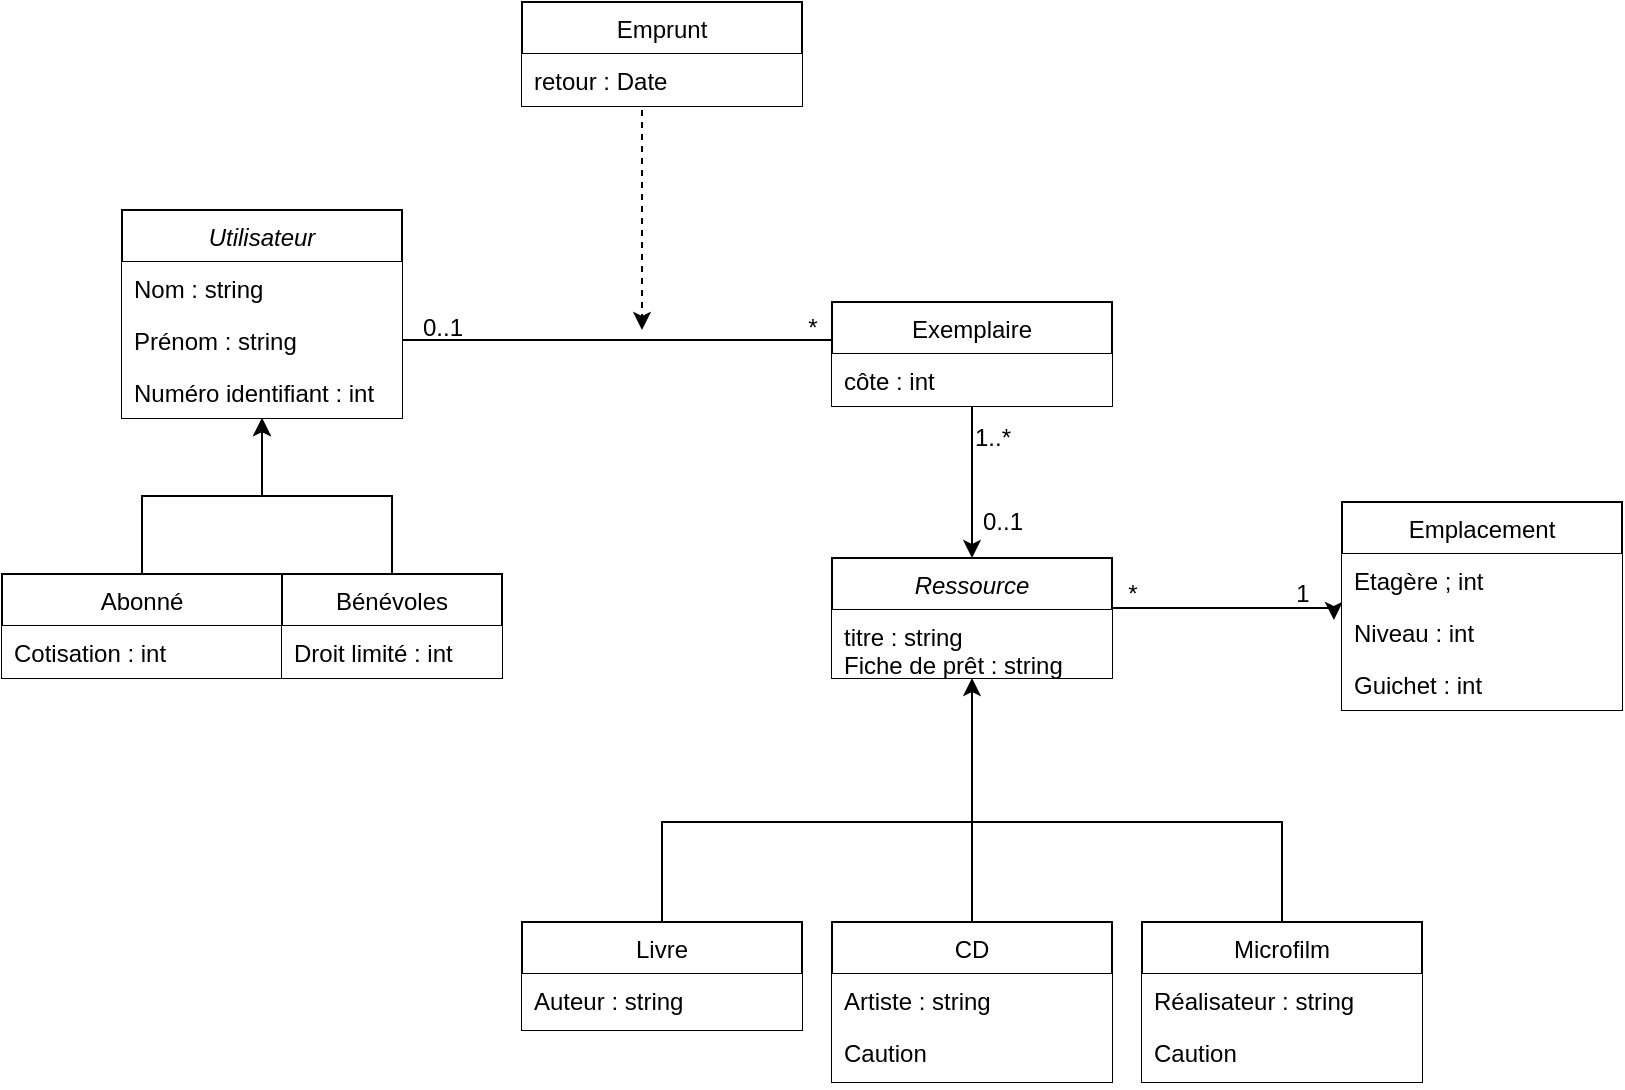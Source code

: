 <mxfile version="13.1.14" type="device"><diagram name="Page-1" id="c4acf3e9-155e-7222-9cf6-157b1a14988f"><mxGraphModel dx="1422" dy="763" grid="1" gridSize="10" guides="1" tooltips="1" connect="1" arrows="1" fold="1" page="1" pageScale="1" pageWidth="850" pageHeight="1100" background="#ffffff" math="0" shadow="0"><root><mxCell id="0"/><mxCell id="1" parent="0"/><mxCell id="MKpdYYGa3Cpa7YdlD8XG-58" style="edgeStyle=orthogonalEdgeStyle;rounded=0;orthogonalLoop=1;jettySize=auto;html=1;entryX=-0.029;entryY=0.269;entryDx=0;entryDy=0;entryPerimeter=0;endArrow=classic;endFill=1;" edge="1" parent="1" source="MKpdYYGa3Cpa7YdlD8XG-38" target="MKpdYYGa3Cpa7YdlD8XG-31"><mxGeometry relative="1" as="geometry"><Array as="points"><mxPoint x="666" y="333"/></Array></mxGeometry></mxCell><mxCell id="MKpdYYGa3Cpa7YdlD8XG-56" style="edgeStyle=orthogonalEdgeStyle;rounded=0;orthogonalLoop=1;jettySize=auto;html=1;exitX=0.5;exitY=0;exitDx=0;exitDy=0;endArrow=none;endFill=0;" edge="1" parent="1" source="MKpdYYGa3Cpa7YdlD8XG-12"><mxGeometry relative="1" as="geometry"><mxPoint x="485" y="400" as="targetPoint"/><Array as="points"><mxPoint x="485" y="400"/></Array></mxGeometry></mxCell><mxCell id="MKpdYYGa3Cpa7YdlD8XG-55" style="edgeStyle=orthogonalEdgeStyle;rounded=0;orthogonalLoop=1;jettySize=auto;html=1;exitX=0.5;exitY=0;exitDx=0;exitDy=0;entryX=0.5;entryY=1;entryDx=0;entryDy=0;" edge="1" parent="1" source="MKpdYYGa3Cpa7YdlD8XG-16" target="MKpdYYGa3Cpa7YdlD8XG-38"><mxGeometry relative="1" as="geometry"><mxPoint x="560" y="414" as="targetPoint"/><Array as="points"><mxPoint x="330" y="440"/><mxPoint x="485" y="440"/></Array></mxGeometry></mxCell><mxCell id="MKpdYYGa3Cpa7YdlD8XG-51" style="edgeStyle=orthogonalEdgeStyle;rounded=0;orthogonalLoop=1;jettySize=auto;html=1;exitX=0.5;exitY=0;exitDx=0;exitDy=0;entryX=0.5;entryY=1;entryDx=0;entryDy=0;" edge="1" parent="1" source="MKpdYYGa3Cpa7YdlD8XG-24" target="MKpdYYGa3Cpa7YdlD8XG-42"><mxGeometry relative="1" as="geometry"/></mxCell><mxCell id="MKpdYYGa3Cpa7YdlD8XG-52" style="edgeStyle=orthogonalEdgeStyle;rounded=0;orthogonalLoop=1;jettySize=auto;html=1;exitX=1;exitY=0.5;exitDx=0;exitDy=0;entryX=0;entryY=0.5;entryDx=0;entryDy=0;" edge="1" parent="1" source="MKpdYYGa3Cpa7YdlD8XG-44"><mxGeometry relative="1" as="geometry"><mxPoint x="490" y="199" as="targetPoint"/></mxGeometry></mxCell><mxCell id="MKpdYYGa3Cpa7YdlD8XG-53" style="edgeStyle=orthogonalEdgeStyle;rounded=0;orthogonalLoop=1;jettySize=auto;html=1;exitX=0.5;exitY=1;exitDx=0;exitDy=0;entryX=0.5;entryY=0;entryDx=0;entryDy=0;" edge="1" parent="1" source="MKpdYYGa3Cpa7YdlD8XG-34" target="MKpdYYGa3Cpa7YdlD8XG-38"><mxGeometry relative="1" as="geometry"/></mxCell><mxCell id="MKpdYYGa3Cpa7YdlD8XG-69" style="edgeStyle=orthogonalEdgeStyle;rounded=0;orthogonalLoop=1;jettySize=auto;html=1;exitX=0.5;exitY=1;exitDx=0;exitDy=0;endArrow=classic;endFill=1;dashed=1;" edge="1" parent="1" source="MKpdYYGa3Cpa7YdlD8XG-65"><mxGeometry relative="1" as="geometry"><mxPoint x="320" y="194" as="targetPoint"/><Array as="points"><mxPoint x="320" y="82"/><mxPoint x="320" y="194"/></Array></mxGeometry></mxCell><mxCell id="MKpdYYGa3Cpa7YdlD8XG-70" value="0..1" style="text;html=1;align=center;verticalAlign=middle;resizable=0;points=[];autosize=1;" vertex="1" parent="1"><mxGeometry x="200" y="183" width="40" height="20" as="geometry"/></mxCell><mxCell id="MKpdYYGa3Cpa7YdlD8XG-71" value="1" style="text;html=1;align=center;verticalAlign=middle;resizable=0;points=[];autosize=1;" vertex="1" parent="1"><mxGeometry x="640" y="316" width="20" height="20" as="geometry"/></mxCell><mxCell id="MKpdYYGa3Cpa7YdlD8XG-72" value="*" style="text;html=1;align=center;verticalAlign=middle;resizable=0;points=[];autosize=1;" vertex="1" parent="1"><mxGeometry x="555" y="316" width="20" height="20" as="geometry"/></mxCell><mxCell id="MKpdYYGa3Cpa7YdlD8XG-73" value="*" style="text;html=1;align=center;verticalAlign=middle;resizable=0;points=[];autosize=1;" vertex="1" parent="1"><mxGeometry x="395" y="183" width="20" height="20" as="geometry"/></mxCell><mxCell id="MKpdYYGa3Cpa7YdlD8XG-76" value="1..*" style="text;html=1;align=center;verticalAlign=middle;resizable=0;points=[];autosize=1;" vertex="1" parent="1"><mxGeometry x="480" y="238" width="30" height="20" as="geometry"/></mxCell><mxCell id="MKpdYYGa3Cpa7YdlD8XG-77" value="0..1" style="text;html=1;align=center;verticalAlign=middle;resizable=0;points=[];autosize=1;" vertex="1" parent="1"><mxGeometry x="480" y="280" width="40" height="20" as="geometry"/></mxCell><mxCell id="MKpdYYGa3Cpa7YdlD8XG-42" value="Utilisateur" style="swimlane;fontStyle=2;childLayout=stackLayout;horizontal=1;startSize=26;fillColor=#ffffff;horizontalStack=0;resizeParent=1;resizeParentMax=0;resizeLast=0;collapsible=1;marginBottom=0;" vertex="1" parent="1"><mxGeometry x="60" y="134" width="140" height="104" as="geometry"/></mxCell><mxCell id="MKpdYYGa3Cpa7YdlD8XG-43" value="Nom : string" style="text;strokeColor=none;fillColor=#ffffff;align=left;verticalAlign=top;spacingLeft=4;spacingRight=4;overflow=hidden;rotatable=0;points=[[0,0.5],[1,0.5]];portConstraint=eastwest;" vertex="1" parent="MKpdYYGa3Cpa7YdlD8XG-42"><mxGeometry y="26" width="140" height="26" as="geometry"/></mxCell><mxCell id="MKpdYYGa3Cpa7YdlD8XG-44" value="Prénom : string" style="text;strokeColor=none;fillColor=#ffffff;align=left;verticalAlign=top;spacingLeft=4;spacingRight=4;overflow=hidden;rotatable=0;points=[[0,0.5],[1,0.5]];portConstraint=eastwest;" vertex="1" parent="MKpdYYGa3Cpa7YdlD8XG-42"><mxGeometry y="52" width="140" height="26" as="geometry"/></mxCell><mxCell id="MKpdYYGa3Cpa7YdlD8XG-45" value="Numéro identifiant : int" style="text;strokeColor=none;fillColor=#ffffff;align=left;verticalAlign=top;spacingLeft=4;spacingRight=4;overflow=hidden;rotatable=0;points=[[0,0.5],[1,0.5]];portConstraint=eastwest;" vertex="1" parent="MKpdYYGa3Cpa7YdlD8XG-42"><mxGeometry y="78" width="140" height="26" as="geometry"/></mxCell><mxCell id="MKpdYYGa3Cpa7YdlD8XG-24" value="Abonné" style="swimlane;fontStyle=0;childLayout=stackLayout;horizontal=1;startSize=26;fillColor=#ffffff;horizontalStack=0;resizeParent=1;resizeParentMax=0;resizeLast=0;collapsible=1;marginBottom=0;" vertex="1" parent="1"><mxGeometry y="316" width="140" height="52" as="geometry"/></mxCell><mxCell id="MKpdYYGa3Cpa7YdlD8XG-26" value="Cotisation : int" style="text;strokeColor=none;fillColor=#ffffff;align=left;verticalAlign=top;spacingLeft=4;spacingRight=4;overflow=hidden;rotatable=0;points=[[0,0.5],[1,0.5]];portConstraint=eastwest;" vertex="1" parent="MKpdYYGa3Cpa7YdlD8XG-24"><mxGeometry y="26" width="140" height="26" as="geometry"/></mxCell><mxCell id="MKpdYYGa3Cpa7YdlD8XG-82" style="edgeStyle=orthogonalEdgeStyle;rounded=0;orthogonalLoop=1;jettySize=auto;html=1;exitX=0.5;exitY=0;exitDx=0;exitDy=0;entryX=0.5;entryY=1;entryDx=0;entryDy=0;endArrow=classic;endFill=1;" edge="1" parent="1" source="MKpdYYGa3Cpa7YdlD8XG-78" target="MKpdYYGa3Cpa7YdlD8XG-42"><mxGeometry relative="1" as="geometry"/></mxCell><mxCell id="MKpdYYGa3Cpa7YdlD8XG-78" value="Bénévoles" style="swimlane;fontStyle=0;childLayout=stackLayout;horizontal=1;startSize=26;fillColor=#ffffff;horizontalStack=0;resizeParent=1;resizeParentMax=0;resizeLast=0;collapsible=1;marginBottom=0;" vertex="1" parent="1"><mxGeometry x="140" y="316" width="110" height="52" as="geometry"/></mxCell><mxCell id="MKpdYYGa3Cpa7YdlD8XG-79" value="Droit limité : int" style="text;strokeColor=none;fillColor=#ffffff;align=left;verticalAlign=top;spacingLeft=4;spacingRight=4;overflow=hidden;rotatable=0;points=[[0,0.5],[1,0.5]];portConstraint=eastwest;" vertex="1" parent="MKpdYYGa3Cpa7YdlD8XG-78"><mxGeometry y="26" width="110" height="26" as="geometry"/></mxCell><mxCell id="MKpdYYGa3Cpa7YdlD8XG-38" value="Ressource" style="swimlane;fontStyle=2;childLayout=stackLayout;horizontal=1;startSize=26;fillColor=#ffffff;horizontalStack=0;resizeParent=1;resizeParentMax=0;resizeLast=0;collapsible=1;marginBottom=0;" vertex="1" parent="1"><mxGeometry x="415" y="308" width="140" height="60" as="geometry"/></mxCell><mxCell id="MKpdYYGa3Cpa7YdlD8XG-39" value="titre : string&#xA;Fiche de prêt : string&#xA;" style="text;strokeColor=none;fillColor=#ffffff;align=left;verticalAlign=top;spacingLeft=4;spacingRight=4;overflow=hidden;rotatable=0;points=[[0,0.5],[1,0.5]];portConstraint=eastwest;" vertex="1" parent="MKpdYYGa3Cpa7YdlD8XG-38"><mxGeometry y="26" width="140" height="34" as="geometry"/></mxCell><mxCell id="MKpdYYGa3Cpa7YdlD8XG-29" value="Emplacement" style="swimlane;fontStyle=0;childLayout=stackLayout;horizontal=1;startSize=26;fillColor=#ffffff;horizontalStack=0;resizeParent=1;resizeParentMax=0;resizeLast=0;collapsible=1;marginBottom=0;" vertex="1" parent="1"><mxGeometry x="670" y="280" width="140" height="104" as="geometry"/></mxCell><mxCell id="MKpdYYGa3Cpa7YdlD8XG-30" value="Etagère ; int" style="text;strokeColor=none;fillColor=#ffffff;align=left;verticalAlign=top;spacingLeft=4;spacingRight=4;overflow=hidden;rotatable=0;points=[[0,0.5],[1,0.5]];portConstraint=eastwest;" vertex="1" parent="MKpdYYGa3Cpa7YdlD8XG-29"><mxGeometry y="26" width="140" height="26" as="geometry"/></mxCell><mxCell id="MKpdYYGa3Cpa7YdlD8XG-31" value="Niveau : int" style="text;strokeColor=none;fillColor=#ffffff;align=left;verticalAlign=top;spacingLeft=4;spacingRight=4;overflow=hidden;rotatable=0;points=[[0,0.5],[1,0.5]];portConstraint=eastwest;" vertex="1" parent="MKpdYYGa3Cpa7YdlD8XG-29"><mxGeometry y="52" width="140" height="26" as="geometry"/></mxCell><mxCell id="MKpdYYGa3Cpa7YdlD8XG-32" value="Guichet : int" style="text;strokeColor=none;fillColor=#ffffff;align=left;verticalAlign=top;spacingLeft=4;spacingRight=4;overflow=hidden;rotatable=0;points=[[0,0.5],[1,0.5]];portConstraint=eastwest;" vertex="1" parent="MKpdYYGa3Cpa7YdlD8XG-29"><mxGeometry y="78" width="140" height="26" as="geometry"/></mxCell><mxCell id="MKpdYYGa3Cpa7YdlD8XG-34" value="Exemplaire" style="swimlane;fontStyle=0;childLayout=stackLayout;horizontal=1;startSize=26;fillColor=#ffffff;horizontalStack=0;resizeParent=1;resizeParentMax=0;resizeLast=0;collapsible=1;marginBottom=0;" vertex="1" parent="1"><mxGeometry x="415" y="180" width="140" height="52" as="geometry"/></mxCell><mxCell id="MKpdYYGa3Cpa7YdlD8XG-35" value="côte : int" style="text;strokeColor=none;fillColor=#ffffff;align=left;verticalAlign=top;spacingLeft=4;spacingRight=4;overflow=hidden;rotatable=0;points=[[0,0.5],[1,0.5]];portConstraint=eastwest;" vertex="1" parent="MKpdYYGa3Cpa7YdlD8XG-34"><mxGeometry y="26" width="140" height="26" as="geometry"/></mxCell><mxCell id="MKpdYYGa3Cpa7YdlD8XG-12" value="CD" style="swimlane;fontStyle=0;childLayout=stackLayout;horizontal=1;startSize=26;fillColor=#ffffff;horizontalStack=0;resizeParent=1;resizeParentMax=0;resizeLast=0;collapsible=1;marginBottom=0;" vertex="1" parent="1"><mxGeometry x="415" y="490" width="140" height="80" as="geometry"/></mxCell><mxCell id="MKpdYYGa3Cpa7YdlD8XG-14" value="Artiste : string" style="text;strokeColor=none;fillColor=#ffffff;align=left;verticalAlign=top;spacingLeft=4;spacingRight=4;overflow=hidden;rotatable=0;points=[[0,0.5],[1,0.5]];portConstraint=eastwest;" vertex="1" parent="MKpdYYGa3Cpa7YdlD8XG-12"><mxGeometry y="26" width="140" height="26" as="geometry"/></mxCell><mxCell id="MKpdYYGa3Cpa7YdlD8XG-15" value="Caution " style="text;strokeColor=none;fillColor=#ffffff;align=left;verticalAlign=top;spacingLeft=4;spacingRight=4;overflow=hidden;rotatable=0;points=[[0,0.5],[1,0.5]];portConstraint=eastwest;" vertex="1" parent="MKpdYYGa3Cpa7YdlD8XG-12"><mxGeometry y="52" width="140" height="28" as="geometry"/></mxCell><mxCell id="MKpdYYGa3Cpa7YdlD8XG-16" value="Livre" style="swimlane;fontStyle=0;childLayout=stackLayout;horizontal=1;startSize=26;fillColor=#ffffff;horizontalStack=0;resizeParent=1;resizeParentMax=0;resizeLast=0;collapsible=1;marginBottom=0;" vertex="1" parent="1"><mxGeometry x="260" y="490" width="140" height="54" as="geometry"/></mxCell><mxCell id="MKpdYYGa3Cpa7YdlD8XG-18" value="Auteur : string" style="text;strokeColor=none;fillColor=#ffffff;align=left;verticalAlign=top;spacingLeft=4;spacingRight=4;overflow=hidden;rotatable=0;points=[[0,0.5],[1,0.5]];portConstraint=eastwest;" vertex="1" parent="MKpdYYGa3Cpa7YdlD8XG-16"><mxGeometry y="26" width="140" height="26" as="geometry"/></mxCell><mxCell id="MKpdYYGa3Cpa7YdlD8XG-19" value="" style="text;strokeColor=none;fillColor=#ffffff;align=left;verticalAlign=top;spacingLeft=4;spacingRight=4;overflow=hidden;rotatable=0;points=[[0,0.5],[1,0.5]];portConstraint=eastwest;" vertex="1" parent="MKpdYYGa3Cpa7YdlD8XG-16"><mxGeometry y="52" width="140" height="2" as="geometry"/></mxCell><mxCell id="MKpdYYGa3Cpa7YdlD8XG-84" style="edgeStyle=orthogonalEdgeStyle;rounded=0;orthogonalLoop=1;jettySize=auto;html=1;exitX=0.5;exitY=0;exitDx=0;exitDy=0;endArrow=none;endFill=0;" edge="1" parent="1" source="MKpdYYGa3Cpa7YdlD8XG-8"><mxGeometry relative="1" as="geometry"><mxPoint x="485" y="429" as="targetPoint"/><Array as="points"><mxPoint x="640" y="440"/><mxPoint x="485" y="440"/></Array></mxGeometry></mxCell><mxCell id="MKpdYYGa3Cpa7YdlD8XG-8" value="Microfilm" style="swimlane;fontStyle=0;childLayout=stackLayout;horizontal=1;startSize=26;fillColor=#ffffff;horizontalStack=0;resizeParent=1;resizeParentMax=0;resizeLast=0;collapsible=1;marginBottom=0;" vertex="1" parent="1"><mxGeometry x="570" y="490" width="140" height="80" as="geometry"/></mxCell><mxCell id="MKpdYYGa3Cpa7YdlD8XG-10" value="Réalisateur : string" style="text;strokeColor=none;fillColor=#ffffff;align=left;verticalAlign=top;spacingLeft=4;spacingRight=4;overflow=hidden;rotatable=0;points=[[0,0.5],[1,0.5]];portConstraint=eastwest;" vertex="1" parent="MKpdYYGa3Cpa7YdlD8XG-8"><mxGeometry y="26" width="140" height="26" as="geometry"/></mxCell><mxCell id="MKpdYYGa3Cpa7YdlD8XG-11" value="Caution" style="text;strokeColor=none;fillColor=#ffffff;align=left;verticalAlign=top;spacingLeft=4;spacingRight=4;overflow=hidden;rotatable=0;points=[[0,0.5],[1,0.5]];portConstraint=eastwest;" vertex="1" parent="MKpdYYGa3Cpa7YdlD8XG-8"><mxGeometry y="52" width="140" height="28" as="geometry"/></mxCell><mxCell id="MKpdYYGa3Cpa7YdlD8XG-65" value="Emprunt" style="swimlane;fontStyle=0;childLayout=stackLayout;horizontal=1;startSize=26;fillColor=#ffffff;horizontalStack=0;resizeParent=1;resizeParentMax=0;resizeLast=0;collapsible=1;marginBottom=0;" vertex="1" parent="1"><mxGeometry x="260" y="30" width="140" height="52" as="geometry"/></mxCell><mxCell id="MKpdYYGa3Cpa7YdlD8XG-66" value="retour : Date" style="text;strokeColor=none;fillColor=#ffffff;align=left;verticalAlign=top;spacingLeft=4;spacingRight=4;overflow=hidden;rotatable=0;points=[[0,0.5],[1,0.5]];portConstraint=eastwest;" vertex="1" parent="MKpdYYGa3Cpa7YdlD8XG-65"><mxGeometry y="26" width="140" height="26" as="geometry"/></mxCell></root></mxGraphModel></diagram></mxfile>